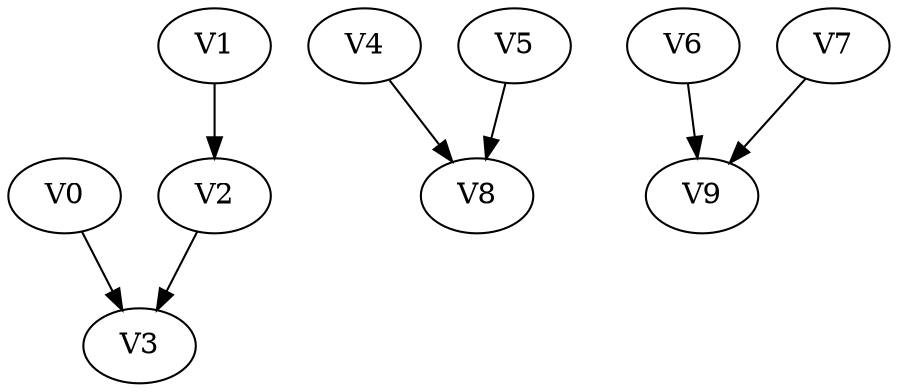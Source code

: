 strict digraph my_dotgraph {
concentrate=True;
V0;
V1;
V2;
V3;
V4;
V5;
V6;
V7;
V8;
V9;
V0 -> V3;
V1 -> V2;
V2 -> V3;
V4 -> V8;
V5 -> V8;
V6 -> V9;
V7 -> V9;
V8 
}